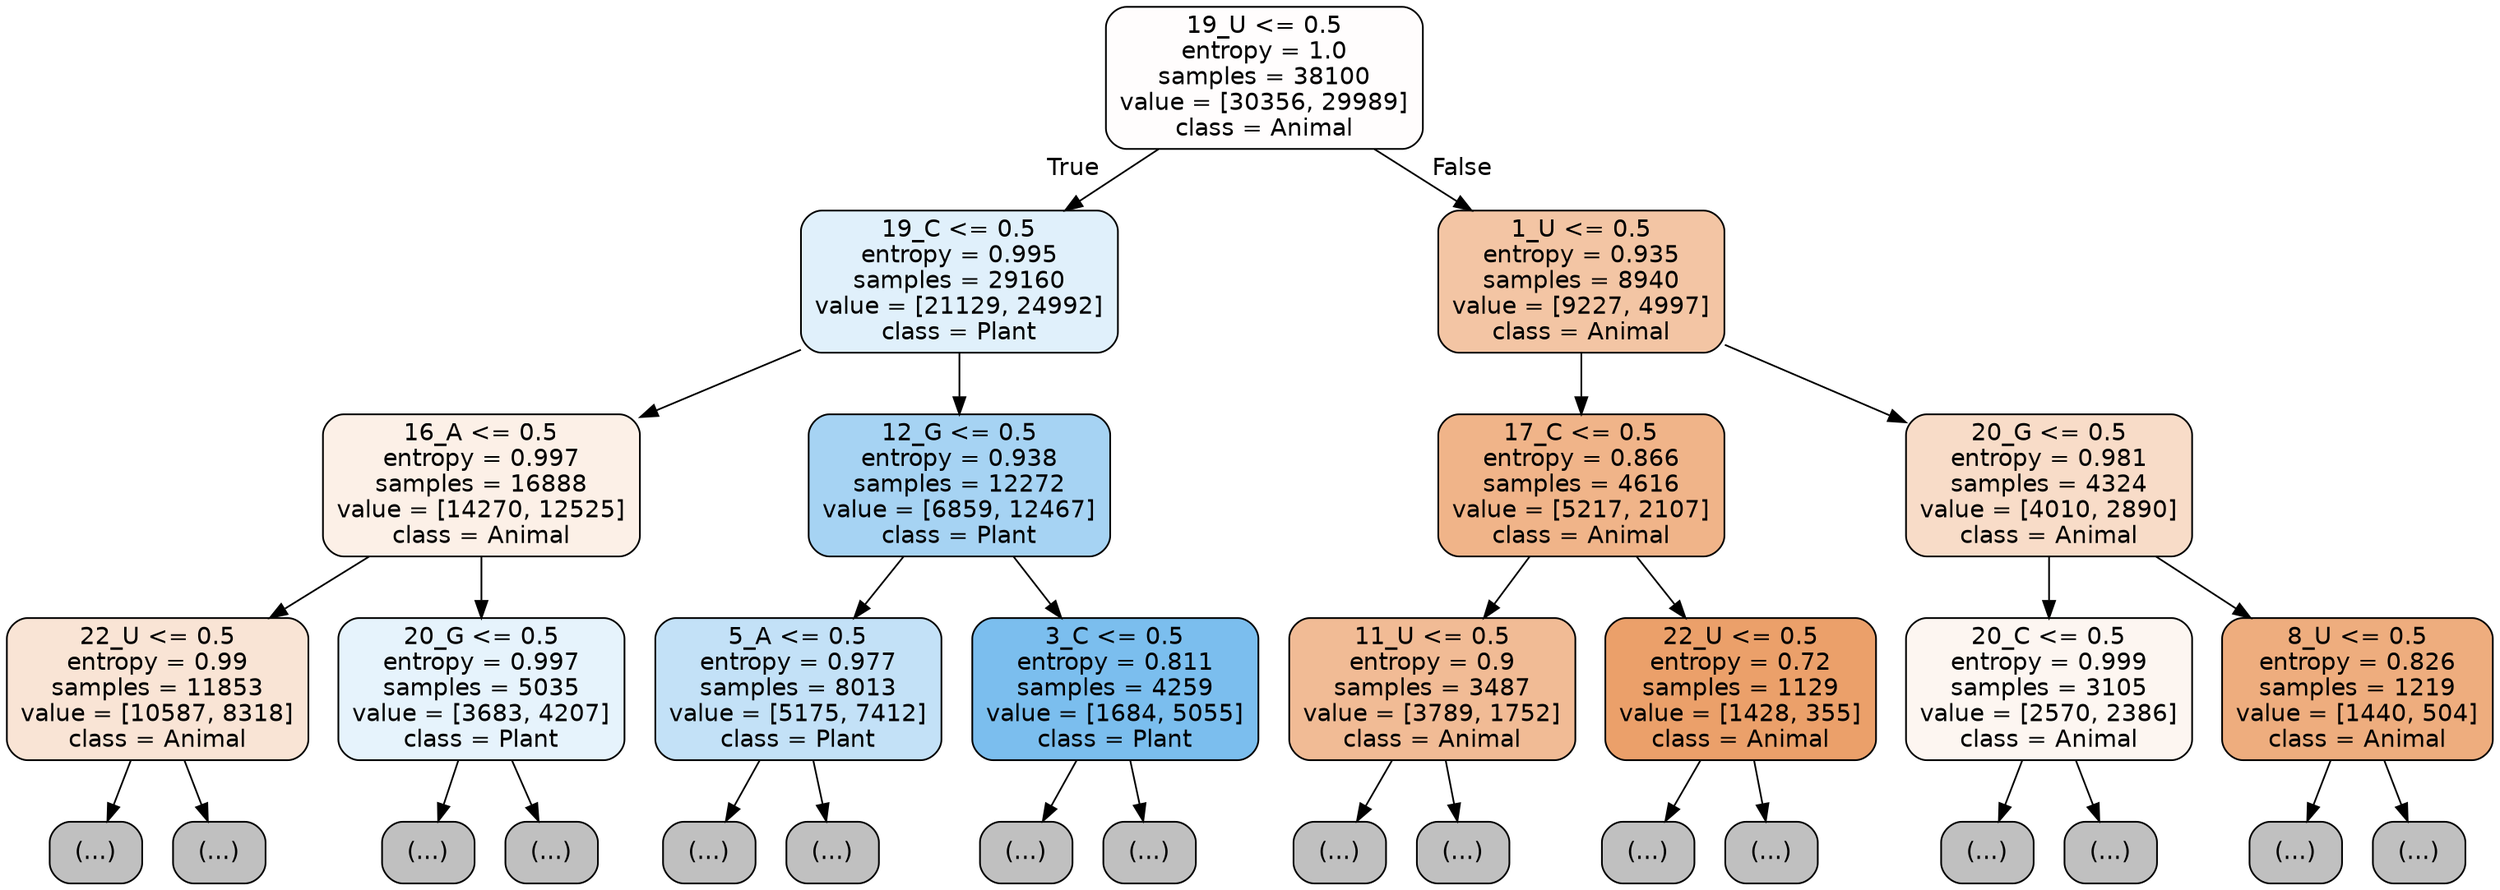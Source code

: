 digraph Tree {
node [shape=box, style="filled, rounded", color="black", fontname="helvetica"] ;
edge [fontname="helvetica"] ;
0 [label="19_U <= 0.5\nentropy = 1.0\nsamples = 38100\nvalue = [30356, 29989]\nclass = Animal", fillcolor="#fffdfd"] ;
1 [label="19_C <= 0.5\nentropy = 0.995\nsamples = 29160\nvalue = [21129, 24992]\nclass = Plant", fillcolor="#e0f0fb"] ;
0 -> 1 [labeldistance=2.5, labelangle=45, headlabel="True"] ;
2 [label="16_A <= 0.5\nentropy = 0.997\nsamples = 16888\nvalue = [14270, 12525]\nclass = Animal", fillcolor="#fcf0e7"] ;
1 -> 2 ;
3 [label="22_U <= 0.5\nentropy = 0.99\nsamples = 11853\nvalue = [10587, 8318]\nclass = Animal", fillcolor="#f9e4d5"] ;
2 -> 3 ;
4 [label="(...)", fillcolor="#C0C0C0"] ;
3 -> 4 ;
5527 [label="(...)", fillcolor="#C0C0C0"] ;
3 -> 5527 ;
6258 [label="20_G <= 0.5\nentropy = 0.997\nsamples = 5035\nvalue = [3683, 4207]\nclass = Plant", fillcolor="#e6f3fc"] ;
2 -> 6258 ;
6259 [label="(...)", fillcolor="#C0C0C0"] ;
6258 -> 6259 ;
7730 [label="(...)", fillcolor="#C0C0C0"] ;
6258 -> 7730 ;
8231 [label="12_G <= 0.5\nentropy = 0.938\nsamples = 12272\nvalue = [6859, 12467]\nclass = Plant", fillcolor="#a6d3f3"] ;
1 -> 8231 ;
8232 [label="5_A <= 0.5\nentropy = 0.977\nsamples = 8013\nvalue = [5175, 7412]\nclass = Plant", fillcolor="#c3e1f7"] ;
8231 -> 8232 ;
8233 [label="(...)", fillcolor="#C0C0C0"] ;
8232 -> 8233 ;
10624 [label="(...)", fillcolor="#C0C0C0"] ;
8232 -> 10624 ;
11359 [label="3_C <= 0.5\nentropy = 0.811\nsamples = 4259\nvalue = [1684, 5055]\nclass = Plant", fillcolor="#7bbeee"] ;
8231 -> 11359 ;
11360 [label="(...)", fillcolor="#C0C0C0"] ;
11359 -> 11360 ;
12213 [label="(...)", fillcolor="#C0C0C0"] ;
11359 -> 12213 ;
12436 [label="1_U <= 0.5\nentropy = 0.935\nsamples = 8940\nvalue = [9227, 4997]\nclass = Animal", fillcolor="#f3c5a4"] ;
0 -> 12436 [labeldistance=2.5, labelangle=-45, headlabel="False"] ;
12437 [label="17_C <= 0.5\nentropy = 0.866\nsamples = 4616\nvalue = [5217, 2107]\nclass = Animal", fillcolor="#f0b489"] ;
12436 -> 12437 ;
12438 [label="11_U <= 0.5\nentropy = 0.9\nsamples = 3487\nvalue = [3789, 1752]\nclass = Animal", fillcolor="#f1bb95"] ;
12437 -> 12438 ;
12439 [label="(...)", fillcolor="#C0C0C0"] ;
12438 -> 12439 ;
13748 [label="(...)", fillcolor="#C0C0C0"] ;
12438 -> 13748 ;
14237 [label="22_U <= 0.5\nentropy = 0.72\nsamples = 1129\nvalue = [1428, 355]\nclass = Animal", fillcolor="#eba06a"] ;
12437 -> 14237 ;
14238 [label="(...)", fillcolor="#C0C0C0"] ;
14237 -> 14238 ;
14715 [label="(...)", fillcolor="#C0C0C0"] ;
14237 -> 14715 ;
14734 [label="20_G <= 0.5\nentropy = 0.981\nsamples = 4324\nvalue = [4010, 2890]\nclass = Animal", fillcolor="#f8dcc8"] ;
12436 -> 14734 ;
14735 [label="20_C <= 0.5\nentropy = 0.999\nsamples = 3105\nvalue = [2570, 2386]\nclass = Animal", fillcolor="#fdf6f1"] ;
14734 -> 14735 ;
14736 [label="(...)", fillcolor="#C0C0C0"] ;
14735 -> 14736 ;
15557 [label="(...)", fillcolor="#C0C0C0"] ;
14735 -> 15557 ;
16122 [label="8_U <= 0.5\nentropy = 0.826\nsamples = 1219\nvalue = [1440, 504]\nclass = Animal", fillcolor="#eead7e"] ;
14734 -> 16122 ;
16123 [label="(...)", fillcolor="#C0C0C0"] ;
16122 -> 16123 ;
16612 [label="(...)", fillcolor="#C0C0C0"] ;
16122 -> 16612 ;
}